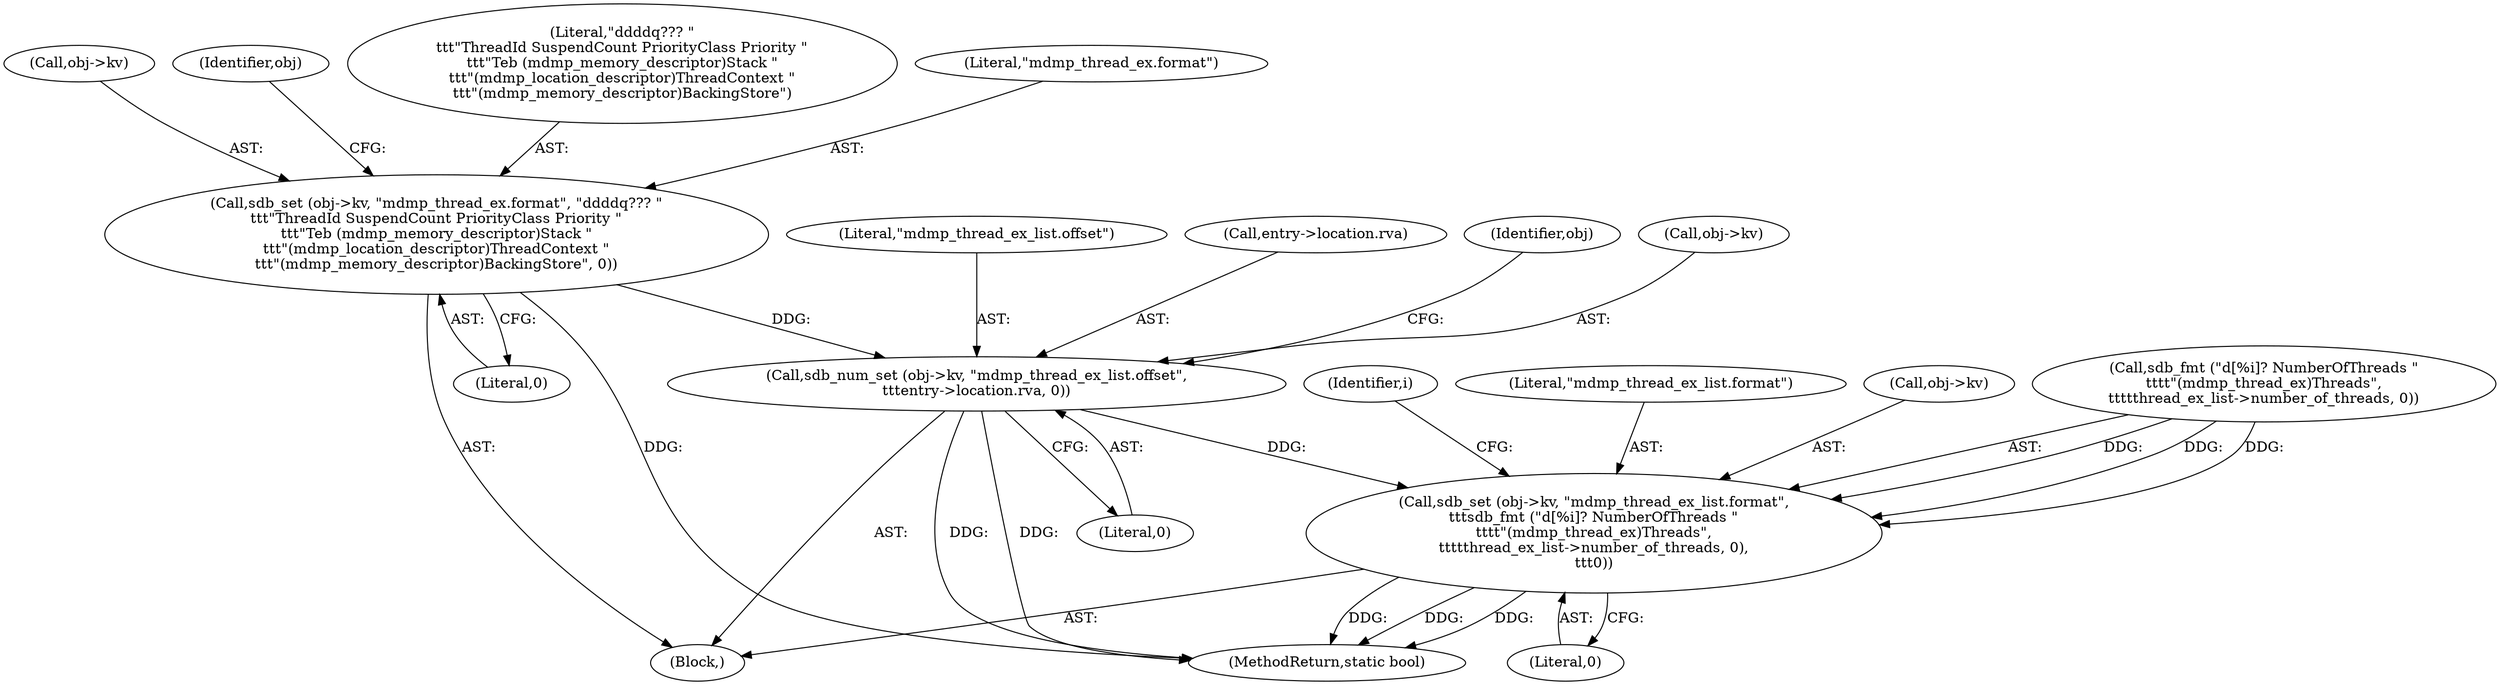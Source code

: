 digraph "0_radare2_40b021ba29c8f90ccf7c879fde2580bc73a17e8e_0@pointer" {
"1000498" [label="(Call,sdb_num_set (obj->kv, \"mdmp_thread_ex_list.offset\",\n\t\t\tentry->location.rva, 0))"];
"1000491" [label="(Call,sdb_set (obj->kv, \"mdmp_thread_ex.format\", \"ddddq??? \"\n\t\t\t\"ThreadId SuspendCount PriorityClass Priority \"\n\t\t\t\"Teb (mdmp_memory_descriptor)Stack \"\n\t\t\t\"(mdmp_location_descriptor)ThreadContext \"\n\t\t\t\"(mdmp_memory_descriptor)BackingStore\", 0))"];
"1000509" [label="(Call,sdb_set (obj->kv, \"mdmp_thread_ex_list.format\",\n\t\t\tsdb_fmt (\"d[%i]? NumberOfThreads \"\n\t\t\t\t\"(mdmp_thread_ex)Threads\",\n\t\t\t\tthread_ex_list->number_of_threads, 0),\n\t\t\t0))"];
"1000492" [label="(Call,obj->kv)"];
"1000500" [label="(Identifier,obj)"];
"1000509" [label="(Call,sdb_set (obj->kv, \"mdmp_thread_ex_list.format\",\n\t\t\tsdb_fmt (\"d[%i]? NumberOfThreads \"\n\t\t\t\t\"(mdmp_thread_ex)Threads\",\n\t\t\t\tthread_ex_list->number_of_threads, 0),\n\t\t\t0))"];
"1000510" [label="(Call,obj->kv)"];
"1000496" [label="(Literal,\"ddddq??? \"\n\t\t\t\"ThreadId SuspendCount PriorityClass Priority \"\n\t\t\t\"Teb (mdmp_memory_descriptor)Stack \"\n\t\t\t\"(mdmp_location_descriptor)ThreadContext \"\n\t\t\t\"(mdmp_memory_descriptor)BackingStore\")"];
"1000502" [label="(Literal,\"mdmp_thread_ex_list.offset\")"];
"1000503" [label="(Call,entry->location.rva)"];
"1000508" [label="(Literal,0)"];
"1000498" [label="(Call,sdb_num_set (obj->kv, \"mdmp_thread_ex_list.offset\",\n\t\t\tentry->location.rva, 0))"];
"1000511" [label="(Identifier,obj)"];
"1000491" [label="(Call,sdb_set (obj->kv, \"mdmp_thread_ex.format\", \"ddddq??? \"\n\t\t\t\"ThreadId SuspendCount PriorityClass Priority \"\n\t\t\t\"Teb (mdmp_memory_descriptor)Stack \"\n\t\t\t\"(mdmp_location_descriptor)ThreadContext \"\n\t\t\t\"(mdmp_memory_descriptor)BackingStore\", 0))"];
"1000495" [label="(Literal,\"mdmp_thread_ex.format\")"];
"1000520" [label="(Literal,0)"];
"1000514" [label="(Call,sdb_fmt (\"d[%i]? NumberOfThreads \"\n\t\t\t\t\"(mdmp_thread_ex)Threads\",\n\t\t\t\tthread_ex_list->number_of_threads, 0))"];
"1000523" [label="(Identifier,i)"];
"1000499" [label="(Call,obj->kv)"];
"1001137" [label="(MethodReturn,static bool)"];
"1000166" [label="(Block,)"];
"1000513" [label="(Literal,\"mdmp_thread_ex_list.format\")"];
"1000497" [label="(Literal,0)"];
"1000498" -> "1000166"  [label="AST: "];
"1000498" -> "1000508"  [label="CFG: "];
"1000499" -> "1000498"  [label="AST: "];
"1000502" -> "1000498"  [label="AST: "];
"1000503" -> "1000498"  [label="AST: "];
"1000508" -> "1000498"  [label="AST: "];
"1000511" -> "1000498"  [label="CFG: "];
"1000498" -> "1001137"  [label="DDG: "];
"1000498" -> "1001137"  [label="DDG: "];
"1000491" -> "1000498"  [label="DDG: "];
"1000498" -> "1000509"  [label="DDG: "];
"1000491" -> "1000166"  [label="AST: "];
"1000491" -> "1000497"  [label="CFG: "];
"1000492" -> "1000491"  [label="AST: "];
"1000495" -> "1000491"  [label="AST: "];
"1000496" -> "1000491"  [label="AST: "];
"1000497" -> "1000491"  [label="AST: "];
"1000500" -> "1000491"  [label="CFG: "];
"1000491" -> "1001137"  [label="DDG: "];
"1000509" -> "1000166"  [label="AST: "];
"1000509" -> "1000520"  [label="CFG: "];
"1000510" -> "1000509"  [label="AST: "];
"1000513" -> "1000509"  [label="AST: "];
"1000514" -> "1000509"  [label="AST: "];
"1000520" -> "1000509"  [label="AST: "];
"1000523" -> "1000509"  [label="CFG: "];
"1000509" -> "1001137"  [label="DDG: "];
"1000509" -> "1001137"  [label="DDG: "];
"1000509" -> "1001137"  [label="DDG: "];
"1000514" -> "1000509"  [label="DDG: "];
"1000514" -> "1000509"  [label="DDG: "];
"1000514" -> "1000509"  [label="DDG: "];
}
